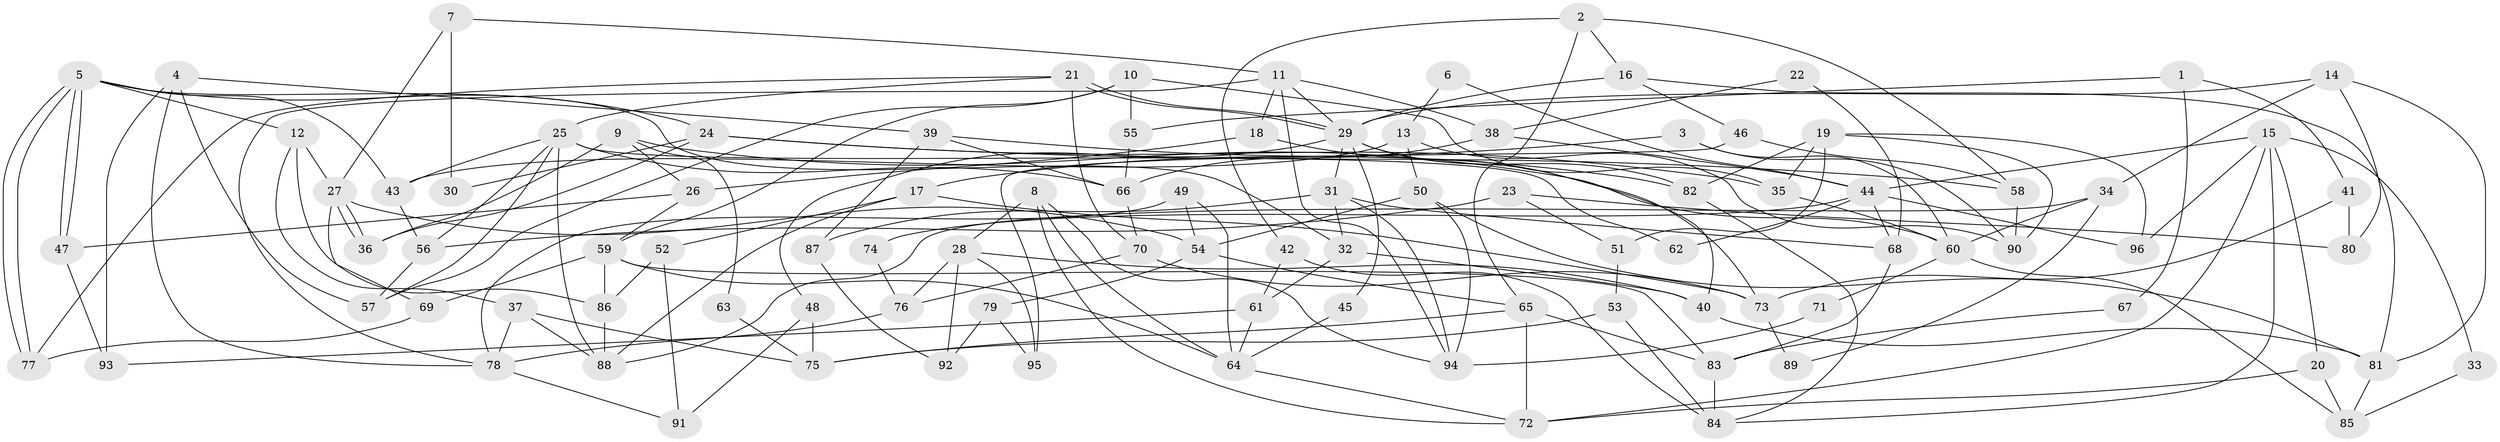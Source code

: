 // Generated by graph-tools (version 1.1) at 2025/50/03/09/25 03:50:07]
// undirected, 96 vertices, 192 edges
graph export_dot {
graph [start="1"]
  node [color=gray90,style=filled];
  1;
  2;
  3;
  4;
  5;
  6;
  7;
  8;
  9;
  10;
  11;
  12;
  13;
  14;
  15;
  16;
  17;
  18;
  19;
  20;
  21;
  22;
  23;
  24;
  25;
  26;
  27;
  28;
  29;
  30;
  31;
  32;
  33;
  34;
  35;
  36;
  37;
  38;
  39;
  40;
  41;
  42;
  43;
  44;
  45;
  46;
  47;
  48;
  49;
  50;
  51;
  52;
  53;
  54;
  55;
  56;
  57;
  58;
  59;
  60;
  61;
  62;
  63;
  64;
  65;
  66;
  67;
  68;
  69;
  70;
  71;
  72;
  73;
  74;
  75;
  76;
  77;
  78;
  79;
  80;
  81;
  82;
  83;
  84;
  85;
  86;
  87;
  88;
  89;
  90;
  91;
  92;
  93;
  94;
  95;
  96;
  1 -- 41;
  1 -- 55;
  1 -- 67;
  2 -- 58;
  2 -- 16;
  2 -- 42;
  2 -- 65;
  3 -- 17;
  3 -- 90;
  3 -- 60;
  4 -- 57;
  4 -- 78;
  4 -- 39;
  4 -- 93;
  5 -- 77;
  5 -- 77;
  5 -- 47;
  5 -- 47;
  5 -- 12;
  5 -- 24;
  5 -- 32;
  5 -- 43;
  6 -- 13;
  6 -- 44;
  7 -- 11;
  7 -- 27;
  7 -- 30;
  8 -- 72;
  8 -- 94;
  8 -- 28;
  8 -- 64;
  9 -- 26;
  9 -- 36;
  9 -- 60;
  9 -- 63;
  10 -- 59;
  10 -- 35;
  10 -- 55;
  10 -- 57;
  11 -- 29;
  11 -- 38;
  11 -- 18;
  11 -- 78;
  11 -- 94;
  12 -- 86;
  12 -- 27;
  12 -- 37;
  13 -- 43;
  13 -- 50;
  13 -- 90;
  14 -- 81;
  14 -- 29;
  14 -- 34;
  14 -- 80;
  15 -- 72;
  15 -- 84;
  15 -- 20;
  15 -- 33;
  15 -- 44;
  15 -- 96;
  16 -- 81;
  16 -- 29;
  16 -- 46;
  17 -- 73;
  17 -- 88;
  17 -- 52;
  18 -- 26;
  18 -- 73;
  19 -- 82;
  19 -- 96;
  19 -- 35;
  19 -- 51;
  19 -- 90;
  20 -- 72;
  20 -- 85;
  21 -- 77;
  21 -- 29;
  21 -- 29;
  21 -- 25;
  21 -- 70;
  22 -- 68;
  22 -- 38;
  23 -- 56;
  23 -- 51;
  23 -- 80;
  24 -- 35;
  24 -- 30;
  24 -- 36;
  24 -- 58;
  25 -- 57;
  25 -- 43;
  25 -- 56;
  25 -- 62;
  25 -- 66;
  25 -- 88;
  26 -- 47;
  26 -- 59;
  27 -- 36;
  27 -- 36;
  27 -- 54;
  27 -- 69;
  28 -- 92;
  28 -- 40;
  28 -- 76;
  28 -- 95;
  29 -- 31;
  29 -- 40;
  29 -- 45;
  29 -- 48;
  29 -- 82;
  31 -- 32;
  31 -- 94;
  31 -- 68;
  31 -- 87;
  32 -- 40;
  32 -- 61;
  33 -- 85;
  34 -- 60;
  34 -- 88;
  34 -- 89;
  35 -- 60;
  37 -- 88;
  37 -- 75;
  37 -- 78;
  38 -- 66;
  38 -- 44;
  39 -- 66;
  39 -- 82;
  39 -- 87;
  40 -- 81;
  41 -- 80;
  41 -- 73;
  42 -- 61;
  42 -- 84;
  43 -- 56;
  44 -- 68;
  44 -- 62;
  44 -- 74;
  44 -- 96;
  45 -- 64;
  46 -- 58;
  46 -- 95;
  47 -- 93;
  48 -- 75;
  48 -- 91;
  49 -- 64;
  49 -- 78;
  49 -- 54;
  50 -- 81;
  50 -- 54;
  50 -- 94;
  51 -- 53;
  52 -- 91;
  52 -- 86;
  53 -- 84;
  53 -- 75;
  54 -- 65;
  54 -- 79;
  55 -- 66;
  56 -- 57;
  58 -- 90;
  59 -- 86;
  59 -- 83;
  59 -- 64;
  59 -- 69;
  60 -- 71;
  60 -- 85;
  61 -- 64;
  61 -- 93;
  63 -- 75;
  64 -- 72;
  65 -- 72;
  65 -- 75;
  65 -- 83;
  66 -- 70;
  67 -- 83;
  68 -- 83;
  69 -- 77;
  70 -- 76;
  70 -- 73;
  71 -- 94;
  73 -- 89;
  74 -- 76;
  76 -- 78;
  78 -- 91;
  79 -- 95;
  79 -- 92;
  81 -- 85;
  82 -- 84;
  83 -- 84;
  86 -- 88;
  87 -- 92;
}
